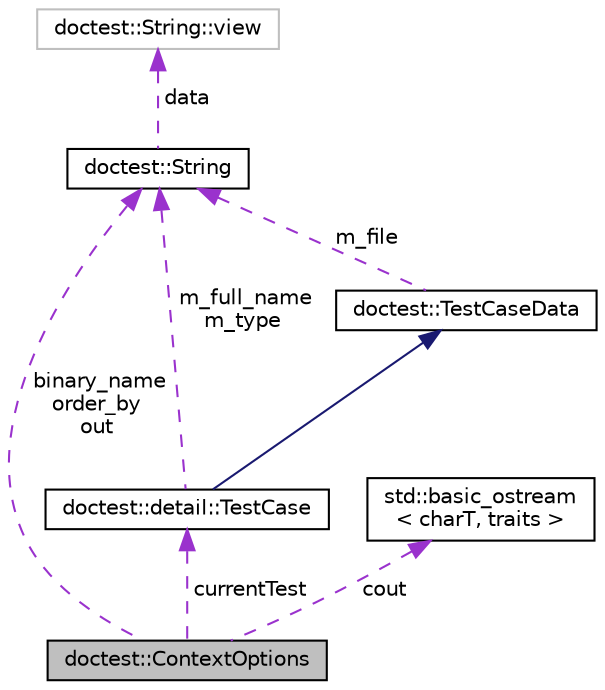 digraph "doctest::ContextOptions"
{
 // LATEX_PDF_SIZE
  edge [fontname="Helvetica",fontsize="10",labelfontname="Helvetica",labelfontsize="10"];
  node [fontname="Helvetica",fontsize="10",shape=record];
  Node1 [label="doctest::ContextOptions",height=0.2,width=0.4,color="black", fillcolor="grey75", style="filled", fontcolor="black",tooltip="OCLINT too many fields."];
  Node2 -> Node1 [dir="back",color="darkorchid3",fontsize="10",style="dashed",label=" binary_name\norder_by\nout" ,fontname="Helvetica"];
  Node2 [label="doctest::String",height=0.2,width=0.4,color="black", fillcolor="white", style="filled",URL="$classdoctest_1_1String.html",tooltip=" "];
  Node3 -> Node2 [dir="back",color="darkorchid3",fontsize="10",style="dashed",label=" data" ,fontname="Helvetica"];
  Node3 [label="doctest::String::view",height=0.2,width=0.4,color="grey75", fillcolor="white", style="filled",tooltip=" "];
  Node4 -> Node1 [dir="back",color="darkorchid3",fontsize="10",style="dashed",label=" currentTest" ,fontname="Helvetica"];
  Node4 [label="doctest::detail::TestCase",height=0.2,width=0.4,color="black", fillcolor="white", style="filled",URL="$structdoctest_1_1detail_1_1TestCase.html",tooltip=" "];
  Node5 -> Node4 [dir="back",color="midnightblue",fontsize="10",style="solid",fontname="Helvetica"];
  Node5 [label="doctest::TestCaseData",height=0.2,width=0.4,color="black", fillcolor="white", style="filled",URL="$structdoctest_1_1TestCaseData.html",tooltip=" "];
  Node2 -> Node5 [dir="back",color="darkorchid3",fontsize="10",style="dashed",label=" m_file" ,fontname="Helvetica"];
  Node2 -> Node4 [dir="back",color="darkorchid3",fontsize="10",style="dashed",label=" m_full_name\nm_type" ,fontname="Helvetica"];
  Node6 -> Node1 [dir="back",color="darkorchid3",fontsize="10",style="dashed",label=" cout" ,fontname="Helvetica"];
  Node6 [label="std::basic_ostream\l\< charT, traits \>",height=0.2,width=0.4,color="black", fillcolor="white", style="filled",URL="$classstd_1_1basic__ostream.html",tooltip=" "];
}

